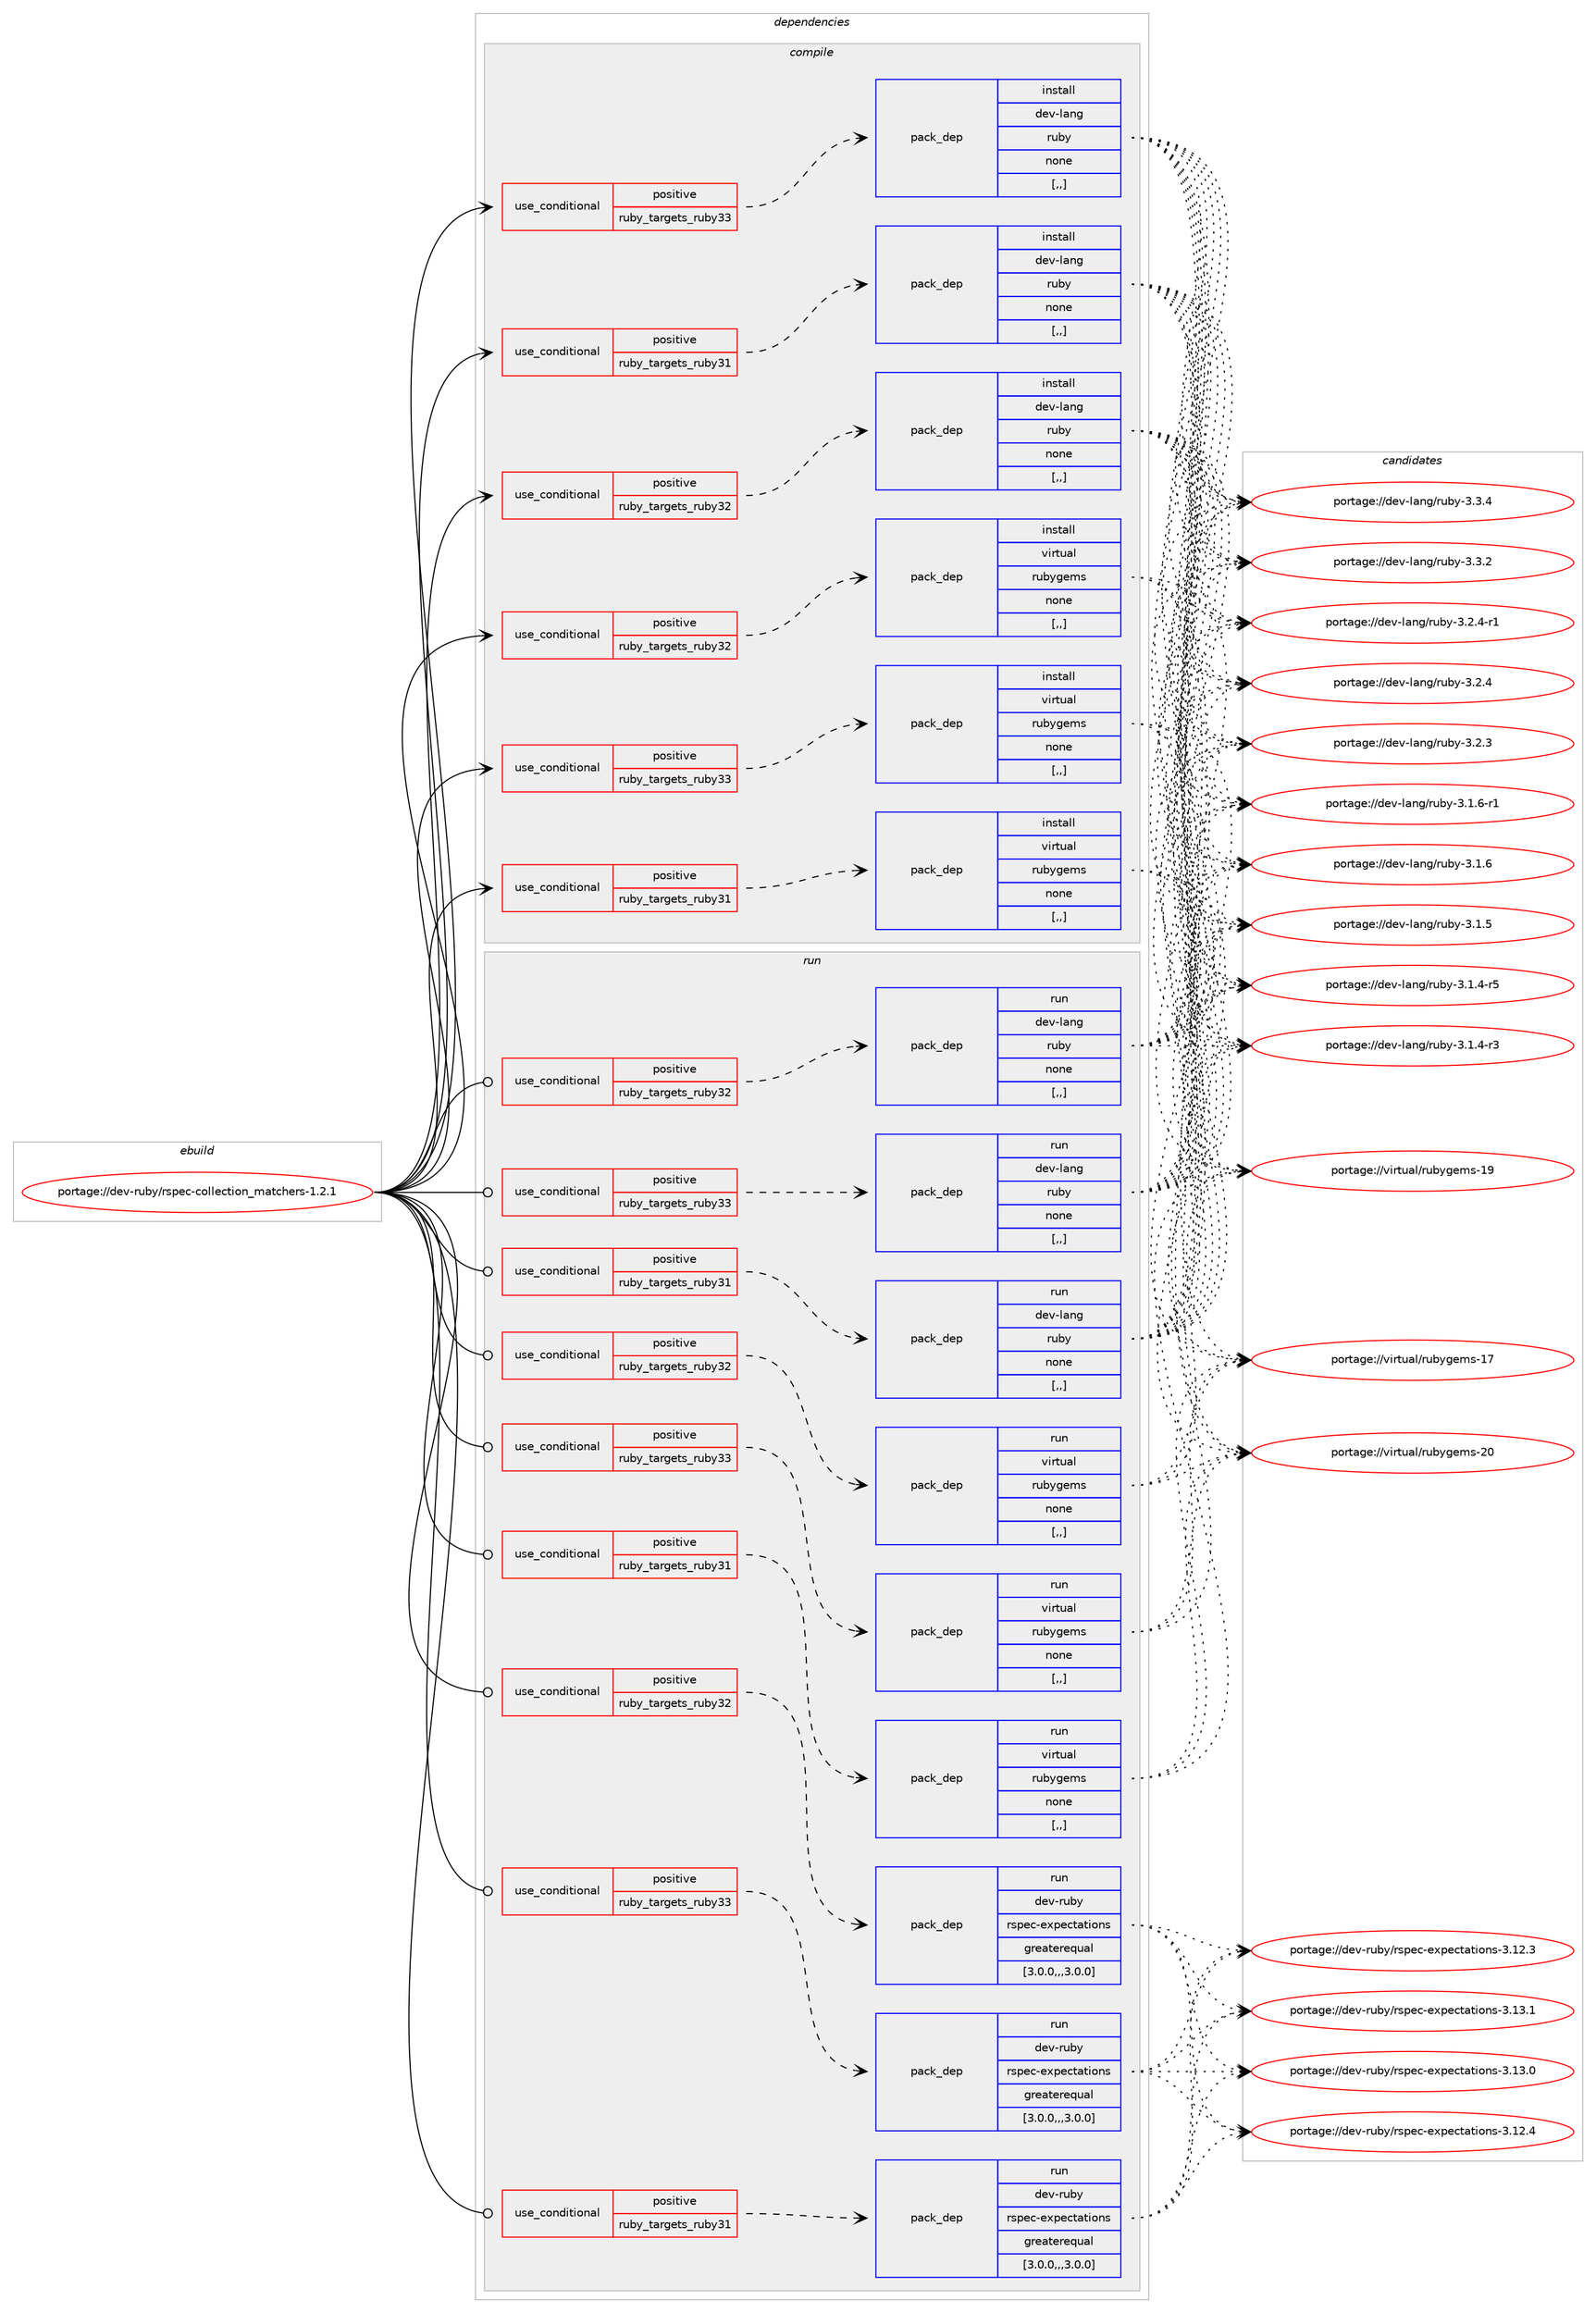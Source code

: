 digraph prolog {

# *************
# Graph options
# *************

newrank=true;
concentrate=true;
compound=true;
graph [rankdir=LR,fontname=Helvetica,fontsize=10,ranksep=1.5];#, ranksep=2.5, nodesep=0.2];
edge  [arrowhead=vee];
node  [fontname=Helvetica,fontsize=10];

# **********
# The ebuild
# **********

subgraph cluster_leftcol {
color=gray;
label=<<i>ebuild</i>>;
id [label="portage://dev-ruby/rspec-collection_matchers-1.2.1", color=red, width=4, href="../dev-ruby/rspec-collection_matchers-1.2.1.svg"];
}

# ****************
# The dependencies
# ****************

subgraph cluster_midcol {
color=gray;
label=<<i>dependencies</i>>;
subgraph cluster_compile {
fillcolor="#eeeeee";
style=filled;
label=<<i>compile</i>>;
subgraph cond54772 {
dependency199073 [label=<<TABLE BORDER="0" CELLBORDER="1" CELLSPACING="0" CELLPADDING="4"><TR><TD ROWSPAN="3" CELLPADDING="10">use_conditional</TD></TR><TR><TD>positive</TD></TR><TR><TD>ruby_targets_ruby31</TD></TR></TABLE>>, shape=none, color=red];
subgraph pack142933 {
dependency199074 [label=<<TABLE BORDER="0" CELLBORDER="1" CELLSPACING="0" CELLPADDING="4" WIDTH="220"><TR><TD ROWSPAN="6" CELLPADDING="30">pack_dep</TD></TR><TR><TD WIDTH="110">install</TD></TR><TR><TD>dev-lang</TD></TR><TR><TD>ruby</TD></TR><TR><TD>none</TD></TR><TR><TD>[,,]</TD></TR></TABLE>>, shape=none, color=blue];
}
dependency199073:e -> dependency199074:w [weight=20,style="dashed",arrowhead="vee"];
}
id:e -> dependency199073:w [weight=20,style="solid",arrowhead="vee"];
subgraph cond54773 {
dependency199075 [label=<<TABLE BORDER="0" CELLBORDER="1" CELLSPACING="0" CELLPADDING="4"><TR><TD ROWSPAN="3" CELLPADDING="10">use_conditional</TD></TR><TR><TD>positive</TD></TR><TR><TD>ruby_targets_ruby31</TD></TR></TABLE>>, shape=none, color=red];
subgraph pack142934 {
dependency199076 [label=<<TABLE BORDER="0" CELLBORDER="1" CELLSPACING="0" CELLPADDING="4" WIDTH="220"><TR><TD ROWSPAN="6" CELLPADDING="30">pack_dep</TD></TR><TR><TD WIDTH="110">install</TD></TR><TR><TD>virtual</TD></TR><TR><TD>rubygems</TD></TR><TR><TD>none</TD></TR><TR><TD>[,,]</TD></TR></TABLE>>, shape=none, color=blue];
}
dependency199075:e -> dependency199076:w [weight=20,style="dashed",arrowhead="vee"];
}
id:e -> dependency199075:w [weight=20,style="solid",arrowhead="vee"];
subgraph cond54774 {
dependency199077 [label=<<TABLE BORDER="0" CELLBORDER="1" CELLSPACING="0" CELLPADDING="4"><TR><TD ROWSPAN="3" CELLPADDING="10">use_conditional</TD></TR><TR><TD>positive</TD></TR><TR><TD>ruby_targets_ruby32</TD></TR></TABLE>>, shape=none, color=red];
subgraph pack142935 {
dependency199078 [label=<<TABLE BORDER="0" CELLBORDER="1" CELLSPACING="0" CELLPADDING="4" WIDTH="220"><TR><TD ROWSPAN="6" CELLPADDING="30">pack_dep</TD></TR><TR><TD WIDTH="110">install</TD></TR><TR><TD>dev-lang</TD></TR><TR><TD>ruby</TD></TR><TR><TD>none</TD></TR><TR><TD>[,,]</TD></TR></TABLE>>, shape=none, color=blue];
}
dependency199077:e -> dependency199078:w [weight=20,style="dashed",arrowhead="vee"];
}
id:e -> dependency199077:w [weight=20,style="solid",arrowhead="vee"];
subgraph cond54775 {
dependency199079 [label=<<TABLE BORDER="0" CELLBORDER="1" CELLSPACING="0" CELLPADDING="4"><TR><TD ROWSPAN="3" CELLPADDING="10">use_conditional</TD></TR><TR><TD>positive</TD></TR><TR><TD>ruby_targets_ruby32</TD></TR></TABLE>>, shape=none, color=red];
subgraph pack142936 {
dependency199080 [label=<<TABLE BORDER="0" CELLBORDER="1" CELLSPACING="0" CELLPADDING="4" WIDTH="220"><TR><TD ROWSPAN="6" CELLPADDING="30">pack_dep</TD></TR><TR><TD WIDTH="110">install</TD></TR><TR><TD>virtual</TD></TR><TR><TD>rubygems</TD></TR><TR><TD>none</TD></TR><TR><TD>[,,]</TD></TR></TABLE>>, shape=none, color=blue];
}
dependency199079:e -> dependency199080:w [weight=20,style="dashed",arrowhead="vee"];
}
id:e -> dependency199079:w [weight=20,style="solid",arrowhead="vee"];
subgraph cond54776 {
dependency199081 [label=<<TABLE BORDER="0" CELLBORDER="1" CELLSPACING="0" CELLPADDING="4"><TR><TD ROWSPAN="3" CELLPADDING="10">use_conditional</TD></TR><TR><TD>positive</TD></TR><TR><TD>ruby_targets_ruby33</TD></TR></TABLE>>, shape=none, color=red];
subgraph pack142937 {
dependency199082 [label=<<TABLE BORDER="0" CELLBORDER="1" CELLSPACING="0" CELLPADDING="4" WIDTH="220"><TR><TD ROWSPAN="6" CELLPADDING="30">pack_dep</TD></TR><TR><TD WIDTH="110">install</TD></TR><TR><TD>dev-lang</TD></TR><TR><TD>ruby</TD></TR><TR><TD>none</TD></TR><TR><TD>[,,]</TD></TR></TABLE>>, shape=none, color=blue];
}
dependency199081:e -> dependency199082:w [weight=20,style="dashed",arrowhead="vee"];
}
id:e -> dependency199081:w [weight=20,style="solid",arrowhead="vee"];
subgraph cond54777 {
dependency199083 [label=<<TABLE BORDER="0" CELLBORDER="1" CELLSPACING="0" CELLPADDING="4"><TR><TD ROWSPAN="3" CELLPADDING="10">use_conditional</TD></TR><TR><TD>positive</TD></TR><TR><TD>ruby_targets_ruby33</TD></TR></TABLE>>, shape=none, color=red];
subgraph pack142938 {
dependency199084 [label=<<TABLE BORDER="0" CELLBORDER="1" CELLSPACING="0" CELLPADDING="4" WIDTH="220"><TR><TD ROWSPAN="6" CELLPADDING="30">pack_dep</TD></TR><TR><TD WIDTH="110">install</TD></TR><TR><TD>virtual</TD></TR><TR><TD>rubygems</TD></TR><TR><TD>none</TD></TR><TR><TD>[,,]</TD></TR></TABLE>>, shape=none, color=blue];
}
dependency199083:e -> dependency199084:w [weight=20,style="dashed",arrowhead="vee"];
}
id:e -> dependency199083:w [weight=20,style="solid",arrowhead="vee"];
}
subgraph cluster_compileandrun {
fillcolor="#eeeeee";
style=filled;
label=<<i>compile and run</i>>;
}
subgraph cluster_run {
fillcolor="#eeeeee";
style=filled;
label=<<i>run</i>>;
subgraph cond54778 {
dependency199085 [label=<<TABLE BORDER="0" CELLBORDER="1" CELLSPACING="0" CELLPADDING="4"><TR><TD ROWSPAN="3" CELLPADDING="10">use_conditional</TD></TR><TR><TD>positive</TD></TR><TR><TD>ruby_targets_ruby31</TD></TR></TABLE>>, shape=none, color=red];
subgraph pack142939 {
dependency199086 [label=<<TABLE BORDER="0" CELLBORDER="1" CELLSPACING="0" CELLPADDING="4" WIDTH="220"><TR><TD ROWSPAN="6" CELLPADDING="30">pack_dep</TD></TR><TR><TD WIDTH="110">run</TD></TR><TR><TD>dev-lang</TD></TR><TR><TD>ruby</TD></TR><TR><TD>none</TD></TR><TR><TD>[,,]</TD></TR></TABLE>>, shape=none, color=blue];
}
dependency199085:e -> dependency199086:w [weight=20,style="dashed",arrowhead="vee"];
}
id:e -> dependency199085:w [weight=20,style="solid",arrowhead="odot"];
subgraph cond54779 {
dependency199087 [label=<<TABLE BORDER="0" CELLBORDER="1" CELLSPACING="0" CELLPADDING="4"><TR><TD ROWSPAN="3" CELLPADDING="10">use_conditional</TD></TR><TR><TD>positive</TD></TR><TR><TD>ruby_targets_ruby31</TD></TR></TABLE>>, shape=none, color=red];
subgraph pack142940 {
dependency199088 [label=<<TABLE BORDER="0" CELLBORDER="1" CELLSPACING="0" CELLPADDING="4" WIDTH="220"><TR><TD ROWSPAN="6" CELLPADDING="30">pack_dep</TD></TR><TR><TD WIDTH="110">run</TD></TR><TR><TD>dev-ruby</TD></TR><TR><TD>rspec-expectations</TD></TR><TR><TD>greaterequal</TD></TR><TR><TD>[3.0.0,,,3.0.0]</TD></TR></TABLE>>, shape=none, color=blue];
}
dependency199087:e -> dependency199088:w [weight=20,style="dashed",arrowhead="vee"];
}
id:e -> dependency199087:w [weight=20,style="solid",arrowhead="odot"];
subgraph cond54780 {
dependency199089 [label=<<TABLE BORDER="0" CELLBORDER="1" CELLSPACING="0" CELLPADDING="4"><TR><TD ROWSPAN="3" CELLPADDING="10">use_conditional</TD></TR><TR><TD>positive</TD></TR><TR><TD>ruby_targets_ruby31</TD></TR></TABLE>>, shape=none, color=red];
subgraph pack142941 {
dependency199090 [label=<<TABLE BORDER="0" CELLBORDER="1" CELLSPACING="0" CELLPADDING="4" WIDTH="220"><TR><TD ROWSPAN="6" CELLPADDING="30">pack_dep</TD></TR><TR><TD WIDTH="110">run</TD></TR><TR><TD>virtual</TD></TR><TR><TD>rubygems</TD></TR><TR><TD>none</TD></TR><TR><TD>[,,]</TD></TR></TABLE>>, shape=none, color=blue];
}
dependency199089:e -> dependency199090:w [weight=20,style="dashed",arrowhead="vee"];
}
id:e -> dependency199089:w [weight=20,style="solid",arrowhead="odot"];
subgraph cond54781 {
dependency199091 [label=<<TABLE BORDER="0" CELLBORDER="1" CELLSPACING="0" CELLPADDING="4"><TR><TD ROWSPAN="3" CELLPADDING="10">use_conditional</TD></TR><TR><TD>positive</TD></TR><TR><TD>ruby_targets_ruby32</TD></TR></TABLE>>, shape=none, color=red];
subgraph pack142942 {
dependency199092 [label=<<TABLE BORDER="0" CELLBORDER="1" CELLSPACING="0" CELLPADDING="4" WIDTH="220"><TR><TD ROWSPAN="6" CELLPADDING="30">pack_dep</TD></TR><TR><TD WIDTH="110">run</TD></TR><TR><TD>dev-lang</TD></TR><TR><TD>ruby</TD></TR><TR><TD>none</TD></TR><TR><TD>[,,]</TD></TR></TABLE>>, shape=none, color=blue];
}
dependency199091:e -> dependency199092:w [weight=20,style="dashed",arrowhead="vee"];
}
id:e -> dependency199091:w [weight=20,style="solid",arrowhead="odot"];
subgraph cond54782 {
dependency199093 [label=<<TABLE BORDER="0" CELLBORDER="1" CELLSPACING="0" CELLPADDING="4"><TR><TD ROWSPAN="3" CELLPADDING="10">use_conditional</TD></TR><TR><TD>positive</TD></TR><TR><TD>ruby_targets_ruby32</TD></TR></TABLE>>, shape=none, color=red];
subgraph pack142943 {
dependency199094 [label=<<TABLE BORDER="0" CELLBORDER="1" CELLSPACING="0" CELLPADDING="4" WIDTH="220"><TR><TD ROWSPAN="6" CELLPADDING="30">pack_dep</TD></TR><TR><TD WIDTH="110">run</TD></TR><TR><TD>dev-ruby</TD></TR><TR><TD>rspec-expectations</TD></TR><TR><TD>greaterequal</TD></TR><TR><TD>[3.0.0,,,3.0.0]</TD></TR></TABLE>>, shape=none, color=blue];
}
dependency199093:e -> dependency199094:w [weight=20,style="dashed",arrowhead="vee"];
}
id:e -> dependency199093:w [weight=20,style="solid",arrowhead="odot"];
subgraph cond54783 {
dependency199095 [label=<<TABLE BORDER="0" CELLBORDER="1" CELLSPACING="0" CELLPADDING="4"><TR><TD ROWSPAN="3" CELLPADDING="10">use_conditional</TD></TR><TR><TD>positive</TD></TR><TR><TD>ruby_targets_ruby32</TD></TR></TABLE>>, shape=none, color=red];
subgraph pack142944 {
dependency199096 [label=<<TABLE BORDER="0" CELLBORDER="1" CELLSPACING="0" CELLPADDING="4" WIDTH="220"><TR><TD ROWSPAN="6" CELLPADDING="30">pack_dep</TD></TR><TR><TD WIDTH="110">run</TD></TR><TR><TD>virtual</TD></TR><TR><TD>rubygems</TD></TR><TR><TD>none</TD></TR><TR><TD>[,,]</TD></TR></TABLE>>, shape=none, color=blue];
}
dependency199095:e -> dependency199096:w [weight=20,style="dashed",arrowhead="vee"];
}
id:e -> dependency199095:w [weight=20,style="solid",arrowhead="odot"];
subgraph cond54784 {
dependency199097 [label=<<TABLE BORDER="0" CELLBORDER="1" CELLSPACING="0" CELLPADDING="4"><TR><TD ROWSPAN="3" CELLPADDING="10">use_conditional</TD></TR><TR><TD>positive</TD></TR><TR><TD>ruby_targets_ruby33</TD></TR></TABLE>>, shape=none, color=red];
subgraph pack142945 {
dependency199098 [label=<<TABLE BORDER="0" CELLBORDER="1" CELLSPACING="0" CELLPADDING="4" WIDTH="220"><TR><TD ROWSPAN="6" CELLPADDING="30">pack_dep</TD></TR><TR><TD WIDTH="110">run</TD></TR><TR><TD>dev-lang</TD></TR><TR><TD>ruby</TD></TR><TR><TD>none</TD></TR><TR><TD>[,,]</TD></TR></TABLE>>, shape=none, color=blue];
}
dependency199097:e -> dependency199098:w [weight=20,style="dashed",arrowhead="vee"];
}
id:e -> dependency199097:w [weight=20,style="solid",arrowhead="odot"];
subgraph cond54785 {
dependency199099 [label=<<TABLE BORDER="0" CELLBORDER="1" CELLSPACING="0" CELLPADDING="4"><TR><TD ROWSPAN="3" CELLPADDING="10">use_conditional</TD></TR><TR><TD>positive</TD></TR><TR><TD>ruby_targets_ruby33</TD></TR></TABLE>>, shape=none, color=red];
subgraph pack142946 {
dependency199100 [label=<<TABLE BORDER="0" CELLBORDER="1" CELLSPACING="0" CELLPADDING="4" WIDTH="220"><TR><TD ROWSPAN="6" CELLPADDING="30">pack_dep</TD></TR><TR><TD WIDTH="110">run</TD></TR><TR><TD>dev-ruby</TD></TR><TR><TD>rspec-expectations</TD></TR><TR><TD>greaterequal</TD></TR><TR><TD>[3.0.0,,,3.0.0]</TD></TR></TABLE>>, shape=none, color=blue];
}
dependency199099:e -> dependency199100:w [weight=20,style="dashed",arrowhead="vee"];
}
id:e -> dependency199099:w [weight=20,style="solid",arrowhead="odot"];
subgraph cond54786 {
dependency199101 [label=<<TABLE BORDER="0" CELLBORDER="1" CELLSPACING="0" CELLPADDING="4"><TR><TD ROWSPAN="3" CELLPADDING="10">use_conditional</TD></TR><TR><TD>positive</TD></TR><TR><TD>ruby_targets_ruby33</TD></TR></TABLE>>, shape=none, color=red];
subgraph pack142947 {
dependency199102 [label=<<TABLE BORDER="0" CELLBORDER="1" CELLSPACING="0" CELLPADDING="4" WIDTH="220"><TR><TD ROWSPAN="6" CELLPADDING="30">pack_dep</TD></TR><TR><TD WIDTH="110">run</TD></TR><TR><TD>virtual</TD></TR><TR><TD>rubygems</TD></TR><TR><TD>none</TD></TR><TR><TD>[,,]</TD></TR></TABLE>>, shape=none, color=blue];
}
dependency199101:e -> dependency199102:w [weight=20,style="dashed",arrowhead="vee"];
}
id:e -> dependency199101:w [weight=20,style="solid",arrowhead="odot"];
}
}

# **************
# The candidates
# **************

subgraph cluster_choices {
rank=same;
color=gray;
label=<<i>candidates</i>>;

subgraph choice142933 {
color=black;
nodesep=1;
choice10010111845108971101034711411798121455146514652 [label="portage://dev-lang/ruby-3.3.4", color=red, width=4,href="../dev-lang/ruby-3.3.4.svg"];
choice10010111845108971101034711411798121455146514650 [label="portage://dev-lang/ruby-3.3.2", color=red, width=4,href="../dev-lang/ruby-3.3.2.svg"];
choice100101118451089711010347114117981214551465046524511449 [label="portage://dev-lang/ruby-3.2.4-r1", color=red, width=4,href="../dev-lang/ruby-3.2.4-r1.svg"];
choice10010111845108971101034711411798121455146504652 [label="portage://dev-lang/ruby-3.2.4", color=red, width=4,href="../dev-lang/ruby-3.2.4.svg"];
choice10010111845108971101034711411798121455146504651 [label="portage://dev-lang/ruby-3.2.3", color=red, width=4,href="../dev-lang/ruby-3.2.3.svg"];
choice100101118451089711010347114117981214551464946544511449 [label="portage://dev-lang/ruby-3.1.6-r1", color=red, width=4,href="../dev-lang/ruby-3.1.6-r1.svg"];
choice10010111845108971101034711411798121455146494654 [label="portage://dev-lang/ruby-3.1.6", color=red, width=4,href="../dev-lang/ruby-3.1.6.svg"];
choice10010111845108971101034711411798121455146494653 [label="portage://dev-lang/ruby-3.1.5", color=red, width=4,href="../dev-lang/ruby-3.1.5.svg"];
choice100101118451089711010347114117981214551464946524511453 [label="portage://dev-lang/ruby-3.1.4-r5", color=red, width=4,href="../dev-lang/ruby-3.1.4-r5.svg"];
choice100101118451089711010347114117981214551464946524511451 [label="portage://dev-lang/ruby-3.1.4-r3", color=red, width=4,href="../dev-lang/ruby-3.1.4-r3.svg"];
dependency199074:e -> choice10010111845108971101034711411798121455146514652:w [style=dotted,weight="100"];
dependency199074:e -> choice10010111845108971101034711411798121455146514650:w [style=dotted,weight="100"];
dependency199074:e -> choice100101118451089711010347114117981214551465046524511449:w [style=dotted,weight="100"];
dependency199074:e -> choice10010111845108971101034711411798121455146504652:w [style=dotted,weight="100"];
dependency199074:e -> choice10010111845108971101034711411798121455146504651:w [style=dotted,weight="100"];
dependency199074:e -> choice100101118451089711010347114117981214551464946544511449:w [style=dotted,weight="100"];
dependency199074:e -> choice10010111845108971101034711411798121455146494654:w [style=dotted,weight="100"];
dependency199074:e -> choice10010111845108971101034711411798121455146494653:w [style=dotted,weight="100"];
dependency199074:e -> choice100101118451089711010347114117981214551464946524511453:w [style=dotted,weight="100"];
dependency199074:e -> choice100101118451089711010347114117981214551464946524511451:w [style=dotted,weight="100"];
}
subgraph choice142934 {
color=black;
nodesep=1;
choice118105114116117971084711411798121103101109115455048 [label="portage://virtual/rubygems-20", color=red, width=4,href="../virtual/rubygems-20.svg"];
choice118105114116117971084711411798121103101109115454957 [label="portage://virtual/rubygems-19", color=red, width=4,href="../virtual/rubygems-19.svg"];
choice118105114116117971084711411798121103101109115454955 [label="portage://virtual/rubygems-17", color=red, width=4,href="../virtual/rubygems-17.svg"];
dependency199076:e -> choice118105114116117971084711411798121103101109115455048:w [style=dotted,weight="100"];
dependency199076:e -> choice118105114116117971084711411798121103101109115454957:w [style=dotted,weight="100"];
dependency199076:e -> choice118105114116117971084711411798121103101109115454955:w [style=dotted,weight="100"];
}
subgraph choice142935 {
color=black;
nodesep=1;
choice10010111845108971101034711411798121455146514652 [label="portage://dev-lang/ruby-3.3.4", color=red, width=4,href="../dev-lang/ruby-3.3.4.svg"];
choice10010111845108971101034711411798121455146514650 [label="portage://dev-lang/ruby-3.3.2", color=red, width=4,href="../dev-lang/ruby-3.3.2.svg"];
choice100101118451089711010347114117981214551465046524511449 [label="portage://dev-lang/ruby-3.2.4-r1", color=red, width=4,href="../dev-lang/ruby-3.2.4-r1.svg"];
choice10010111845108971101034711411798121455146504652 [label="portage://dev-lang/ruby-3.2.4", color=red, width=4,href="../dev-lang/ruby-3.2.4.svg"];
choice10010111845108971101034711411798121455146504651 [label="portage://dev-lang/ruby-3.2.3", color=red, width=4,href="../dev-lang/ruby-3.2.3.svg"];
choice100101118451089711010347114117981214551464946544511449 [label="portage://dev-lang/ruby-3.1.6-r1", color=red, width=4,href="../dev-lang/ruby-3.1.6-r1.svg"];
choice10010111845108971101034711411798121455146494654 [label="portage://dev-lang/ruby-3.1.6", color=red, width=4,href="../dev-lang/ruby-3.1.6.svg"];
choice10010111845108971101034711411798121455146494653 [label="portage://dev-lang/ruby-3.1.5", color=red, width=4,href="../dev-lang/ruby-3.1.5.svg"];
choice100101118451089711010347114117981214551464946524511453 [label="portage://dev-lang/ruby-3.1.4-r5", color=red, width=4,href="../dev-lang/ruby-3.1.4-r5.svg"];
choice100101118451089711010347114117981214551464946524511451 [label="portage://dev-lang/ruby-3.1.4-r3", color=red, width=4,href="../dev-lang/ruby-3.1.4-r3.svg"];
dependency199078:e -> choice10010111845108971101034711411798121455146514652:w [style=dotted,weight="100"];
dependency199078:e -> choice10010111845108971101034711411798121455146514650:w [style=dotted,weight="100"];
dependency199078:e -> choice100101118451089711010347114117981214551465046524511449:w [style=dotted,weight="100"];
dependency199078:e -> choice10010111845108971101034711411798121455146504652:w [style=dotted,weight="100"];
dependency199078:e -> choice10010111845108971101034711411798121455146504651:w [style=dotted,weight="100"];
dependency199078:e -> choice100101118451089711010347114117981214551464946544511449:w [style=dotted,weight="100"];
dependency199078:e -> choice10010111845108971101034711411798121455146494654:w [style=dotted,weight="100"];
dependency199078:e -> choice10010111845108971101034711411798121455146494653:w [style=dotted,weight="100"];
dependency199078:e -> choice100101118451089711010347114117981214551464946524511453:w [style=dotted,weight="100"];
dependency199078:e -> choice100101118451089711010347114117981214551464946524511451:w [style=dotted,weight="100"];
}
subgraph choice142936 {
color=black;
nodesep=1;
choice118105114116117971084711411798121103101109115455048 [label="portage://virtual/rubygems-20", color=red, width=4,href="../virtual/rubygems-20.svg"];
choice118105114116117971084711411798121103101109115454957 [label="portage://virtual/rubygems-19", color=red, width=4,href="../virtual/rubygems-19.svg"];
choice118105114116117971084711411798121103101109115454955 [label="portage://virtual/rubygems-17", color=red, width=4,href="../virtual/rubygems-17.svg"];
dependency199080:e -> choice118105114116117971084711411798121103101109115455048:w [style=dotted,weight="100"];
dependency199080:e -> choice118105114116117971084711411798121103101109115454957:w [style=dotted,weight="100"];
dependency199080:e -> choice118105114116117971084711411798121103101109115454955:w [style=dotted,weight="100"];
}
subgraph choice142937 {
color=black;
nodesep=1;
choice10010111845108971101034711411798121455146514652 [label="portage://dev-lang/ruby-3.3.4", color=red, width=4,href="../dev-lang/ruby-3.3.4.svg"];
choice10010111845108971101034711411798121455146514650 [label="portage://dev-lang/ruby-3.3.2", color=red, width=4,href="../dev-lang/ruby-3.3.2.svg"];
choice100101118451089711010347114117981214551465046524511449 [label="portage://dev-lang/ruby-3.2.4-r1", color=red, width=4,href="../dev-lang/ruby-3.2.4-r1.svg"];
choice10010111845108971101034711411798121455146504652 [label="portage://dev-lang/ruby-3.2.4", color=red, width=4,href="../dev-lang/ruby-3.2.4.svg"];
choice10010111845108971101034711411798121455146504651 [label="portage://dev-lang/ruby-3.2.3", color=red, width=4,href="../dev-lang/ruby-3.2.3.svg"];
choice100101118451089711010347114117981214551464946544511449 [label="portage://dev-lang/ruby-3.1.6-r1", color=red, width=4,href="../dev-lang/ruby-3.1.6-r1.svg"];
choice10010111845108971101034711411798121455146494654 [label="portage://dev-lang/ruby-3.1.6", color=red, width=4,href="../dev-lang/ruby-3.1.6.svg"];
choice10010111845108971101034711411798121455146494653 [label="portage://dev-lang/ruby-3.1.5", color=red, width=4,href="../dev-lang/ruby-3.1.5.svg"];
choice100101118451089711010347114117981214551464946524511453 [label="portage://dev-lang/ruby-3.1.4-r5", color=red, width=4,href="../dev-lang/ruby-3.1.4-r5.svg"];
choice100101118451089711010347114117981214551464946524511451 [label="portage://dev-lang/ruby-3.1.4-r3", color=red, width=4,href="../dev-lang/ruby-3.1.4-r3.svg"];
dependency199082:e -> choice10010111845108971101034711411798121455146514652:w [style=dotted,weight="100"];
dependency199082:e -> choice10010111845108971101034711411798121455146514650:w [style=dotted,weight="100"];
dependency199082:e -> choice100101118451089711010347114117981214551465046524511449:w [style=dotted,weight="100"];
dependency199082:e -> choice10010111845108971101034711411798121455146504652:w [style=dotted,weight="100"];
dependency199082:e -> choice10010111845108971101034711411798121455146504651:w [style=dotted,weight="100"];
dependency199082:e -> choice100101118451089711010347114117981214551464946544511449:w [style=dotted,weight="100"];
dependency199082:e -> choice10010111845108971101034711411798121455146494654:w [style=dotted,weight="100"];
dependency199082:e -> choice10010111845108971101034711411798121455146494653:w [style=dotted,weight="100"];
dependency199082:e -> choice100101118451089711010347114117981214551464946524511453:w [style=dotted,weight="100"];
dependency199082:e -> choice100101118451089711010347114117981214551464946524511451:w [style=dotted,weight="100"];
}
subgraph choice142938 {
color=black;
nodesep=1;
choice118105114116117971084711411798121103101109115455048 [label="portage://virtual/rubygems-20", color=red, width=4,href="../virtual/rubygems-20.svg"];
choice118105114116117971084711411798121103101109115454957 [label="portage://virtual/rubygems-19", color=red, width=4,href="../virtual/rubygems-19.svg"];
choice118105114116117971084711411798121103101109115454955 [label="portage://virtual/rubygems-17", color=red, width=4,href="../virtual/rubygems-17.svg"];
dependency199084:e -> choice118105114116117971084711411798121103101109115455048:w [style=dotted,weight="100"];
dependency199084:e -> choice118105114116117971084711411798121103101109115454957:w [style=dotted,weight="100"];
dependency199084:e -> choice118105114116117971084711411798121103101109115454955:w [style=dotted,weight="100"];
}
subgraph choice142939 {
color=black;
nodesep=1;
choice10010111845108971101034711411798121455146514652 [label="portage://dev-lang/ruby-3.3.4", color=red, width=4,href="../dev-lang/ruby-3.3.4.svg"];
choice10010111845108971101034711411798121455146514650 [label="portage://dev-lang/ruby-3.3.2", color=red, width=4,href="../dev-lang/ruby-3.3.2.svg"];
choice100101118451089711010347114117981214551465046524511449 [label="portage://dev-lang/ruby-3.2.4-r1", color=red, width=4,href="../dev-lang/ruby-3.2.4-r1.svg"];
choice10010111845108971101034711411798121455146504652 [label="portage://dev-lang/ruby-3.2.4", color=red, width=4,href="../dev-lang/ruby-3.2.4.svg"];
choice10010111845108971101034711411798121455146504651 [label="portage://dev-lang/ruby-3.2.3", color=red, width=4,href="../dev-lang/ruby-3.2.3.svg"];
choice100101118451089711010347114117981214551464946544511449 [label="portage://dev-lang/ruby-3.1.6-r1", color=red, width=4,href="../dev-lang/ruby-3.1.6-r1.svg"];
choice10010111845108971101034711411798121455146494654 [label="portage://dev-lang/ruby-3.1.6", color=red, width=4,href="../dev-lang/ruby-3.1.6.svg"];
choice10010111845108971101034711411798121455146494653 [label="portage://dev-lang/ruby-3.1.5", color=red, width=4,href="../dev-lang/ruby-3.1.5.svg"];
choice100101118451089711010347114117981214551464946524511453 [label="portage://dev-lang/ruby-3.1.4-r5", color=red, width=4,href="../dev-lang/ruby-3.1.4-r5.svg"];
choice100101118451089711010347114117981214551464946524511451 [label="portage://dev-lang/ruby-3.1.4-r3", color=red, width=4,href="../dev-lang/ruby-3.1.4-r3.svg"];
dependency199086:e -> choice10010111845108971101034711411798121455146514652:w [style=dotted,weight="100"];
dependency199086:e -> choice10010111845108971101034711411798121455146514650:w [style=dotted,weight="100"];
dependency199086:e -> choice100101118451089711010347114117981214551465046524511449:w [style=dotted,weight="100"];
dependency199086:e -> choice10010111845108971101034711411798121455146504652:w [style=dotted,weight="100"];
dependency199086:e -> choice10010111845108971101034711411798121455146504651:w [style=dotted,weight="100"];
dependency199086:e -> choice100101118451089711010347114117981214551464946544511449:w [style=dotted,weight="100"];
dependency199086:e -> choice10010111845108971101034711411798121455146494654:w [style=dotted,weight="100"];
dependency199086:e -> choice10010111845108971101034711411798121455146494653:w [style=dotted,weight="100"];
dependency199086:e -> choice100101118451089711010347114117981214551464946524511453:w [style=dotted,weight="100"];
dependency199086:e -> choice100101118451089711010347114117981214551464946524511451:w [style=dotted,weight="100"];
}
subgraph choice142940 {
color=black;
nodesep=1;
choice1001011184511411798121471141151121019945101120112101991169711610511111011545514649514649 [label="portage://dev-ruby/rspec-expectations-3.13.1", color=red, width=4,href="../dev-ruby/rspec-expectations-3.13.1.svg"];
choice1001011184511411798121471141151121019945101120112101991169711610511111011545514649514648 [label="portage://dev-ruby/rspec-expectations-3.13.0", color=red, width=4,href="../dev-ruby/rspec-expectations-3.13.0.svg"];
choice1001011184511411798121471141151121019945101120112101991169711610511111011545514649504652 [label="portage://dev-ruby/rspec-expectations-3.12.4", color=red, width=4,href="../dev-ruby/rspec-expectations-3.12.4.svg"];
choice1001011184511411798121471141151121019945101120112101991169711610511111011545514649504651 [label="portage://dev-ruby/rspec-expectations-3.12.3", color=red, width=4,href="../dev-ruby/rspec-expectations-3.12.3.svg"];
dependency199088:e -> choice1001011184511411798121471141151121019945101120112101991169711610511111011545514649514649:w [style=dotted,weight="100"];
dependency199088:e -> choice1001011184511411798121471141151121019945101120112101991169711610511111011545514649514648:w [style=dotted,weight="100"];
dependency199088:e -> choice1001011184511411798121471141151121019945101120112101991169711610511111011545514649504652:w [style=dotted,weight="100"];
dependency199088:e -> choice1001011184511411798121471141151121019945101120112101991169711610511111011545514649504651:w [style=dotted,weight="100"];
}
subgraph choice142941 {
color=black;
nodesep=1;
choice118105114116117971084711411798121103101109115455048 [label="portage://virtual/rubygems-20", color=red, width=4,href="../virtual/rubygems-20.svg"];
choice118105114116117971084711411798121103101109115454957 [label="portage://virtual/rubygems-19", color=red, width=4,href="../virtual/rubygems-19.svg"];
choice118105114116117971084711411798121103101109115454955 [label="portage://virtual/rubygems-17", color=red, width=4,href="../virtual/rubygems-17.svg"];
dependency199090:e -> choice118105114116117971084711411798121103101109115455048:w [style=dotted,weight="100"];
dependency199090:e -> choice118105114116117971084711411798121103101109115454957:w [style=dotted,weight="100"];
dependency199090:e -> choice118105114116117971084711411798121103101109115454955:w [style=dotted,weight="100"];
}
subgraph choice142942 {
color=black;
nodesep=1;
choice10010111845108971101034711411798121455146514652 [label="portage://dev-lang/ruby-3.3.4", color=red, width=4,href="../dev-lang/ruby-3.3.4.svg"];
choice10010111845108971101034711411798121455146514650 [label="portage://dev-lang/ruby-3.3.2", color=red, width=4,href="../dev-lang/ruby-3.3.2.svg"];
choice100101118451089711010347114117981214551465046524511449 [label="portage://dev-lang/ruby-3.2.4-r1", color=red, width=4,href="../dev-lang/ruby-3.2.4-r1.svg"];
choice10010111845108971101034711411798121455146504652 [label="portage://dev-lang/ruby-3.2.4", color=red, width=4,href="../dev-lang/ruby-3.2.4.svg"];
choice10010111845108971101034711411798121455146504651 [label="portage://dev-lang/ruby-3.2.3", color=red, width=4,href="../dev-lang/ruby-3.2.3.svg"];
choice100101118451089711010347114117981214551464946544511449 [label="portage://dev-lang/ruby-3.1.6-r1", color=red, width=4,href="../dev-lang/ruby-3.1.6-r1.svg"];
choice10010111845108971101034711411798121455146494654 [label="portage://dev-lang/ruby-3.1.6", color=red, width=4,href="../dev-lang/ruby-3.1.6.svg"];
choice10010111845108971101034711411798121455146494653 [label="portage://dev-lang/ruby-3.1.5", color=red, width=4,href="../dev-lang/ruby-3.1.5.svg"];
choice100101118451089711010347114117981214551464946524511453 [label="portage://dev-lang/ruby-3.1.4-r5", color=red, width=4,href="../dev-lang/ruby-3.1.4-r5.svg"];
choice100101118451089711010347114117981214551464946524511451 [label="portage://dev-lang/ruby-3.1.4-r3", color=red, width=4,href="../dev-lang/ruby-3.1.4-r3.svg"];
dependency199092:e -> choice10010111845108971101034711411798121455146514652:w [style=dotted,weight="100"];
dependency199092:e -> choice10010111845108971101034711411798121455146514650:w [style=dotted,weight="100"];
dependency199092:e -> choice100101118451089711010347114117981214551465046524511449:w [style=dotted,weight="100"];
dependency199092:e -> choice10010111845108971101034711411798121455146504652:w [style=dotted,weight="100"];
dependency199092:e -> choice10010111845108971101034711411798121455146504651:w [style=dotted,weight="100"];
dependency199092:e -> choice100101118451089711010347114117981214551464946544511449:w [style=dotted,weight="100"];
dependency199092:e -> choice10010111845108971101034711411798121455146494654:w [style=dotted,weight="100"];
dependency199092:e -> choice10010111845108971101034711411798121455146494653:w [style=dotted,weight="100"];
dependency199092:e -> choice100101118451089711010347114117981214551464946524511453:w [style=dotted,weight="100"];
dependency199092:e -> choice100101118451089711010347114117981214551464946524511451:w [style=dotted,weight="100"];
}
subgraph choice142943 {
color=black;
nodesep=1;
choice1001011184511411798121471141151121019945101120112101991169711610511111011545514649514649 [label="portage://dev-ruby/rspec-expectations-3.13.1", color=red, width=4,href="../dev-ruby/rspec-expectations-3.13.1.svg"];
choice1001011184511411798121471141151121019945101120112101991169711610511111011545514649514648 [label="portage://dev-ruby/rspec-expectations-3.13.0", color=red, width=4,href="../dev-ruby/rspec-expectations-3.13.0.svg"];
choice1001011184511411798121471141151121019945101120112101991169711610511111011545514649504652 [label="portage://dev-ruby/rspec-expectations-3.12.4", color=red, width=4,href="../dev-ruby/rspec-expectations-3.12.4.svg"];
choice1001011184511411798121471141151121019945101120112101991169711610511111011545514649504651 [label="portage://dev-ruby/rspec-expectations-3.12.3", color=red, width=4,href="../dev-ruby/rspec-expectations-3.12.3.svg"];
dependency199094:e -> choice1001011184511411798121471141151121019945101120112101991169711610511111011545514649514649:w [style=dotted,weight="100"];
dependency199094:e -> choice1001011184511411798121471141151121019945101120112101991169711610511111011545514649514648:w [style=dotted,weight="100"];
dependency199094:e -> choice1001011184511411798121471141151121019945101120112101991169711610511111011545514649504652:w [style=dotted,weight="100"];
dependency199094:e -> choice1001011184511411798121471141151121019945101120112101991169711610511111011545514649504651:w [style=dotted,weight="100"];
}
subgraph choice142944 {
color=black;
nodesep=1;
choice118105114116117971084711411798121103101109115455048 [label="portage://virtual/rubygems-20", color=red, width=4,href="../virtual/rubygems-20.svg"];
choice118105114116117971084711411798121103101109115454957 [label="portage://virtual/rubygems-19", color=red, width=4,href="../virtual/rubygems-19.svg"];
choice118105114116117971084711411798121103101109115454955 [label="portage://virtual/rubygems-17", color=red, width=4,href="../virtual/rubygems-17.svg"];
dependency199096:e -> choice118105114116117971084711411798121103101109115455048:w [style=dotted,weight="100"];
dependency199096:e -> choice118105114116117971084711411798121103101109115454957:w [style=dotted,weight="100"];
dependency199096:e -> choice118105114116117971084711411798121103101109115454955:w [style=dotted,weight="100"];
}
subgraph choice142945 {
color=black;
nodesep=1;
choice10010111845108971101034711411798121455146514652 [label="portage://dev-lang/ruby-3.3.4", color=red, width=4,href="../dev-lang/ruby-3.3.4.svg"];
choice10010111845108971101034711411798121455146514650 [label="portage://dev-lang/ruby-3.3.2", color=red, width=4,href="../dev-lang/ruby-3.3.2.svg"];
choice100101118451089711010347114117981214551465046524511449 [label="portage://dev-lang/ruby-3.2.4-r1", color=red, width=4,href="../dev-lang/ruby-3.2.4-r1.svg"];
choice10010111845108971101034711411798121455146504652 [label="portage://dev-lang/ruby-3.2.4", color=red, width=4,href="../dev-lang/ruby-3.2.4.svg"];
choice10010111845108971101034711411798121455146504651 [label="portage://dev-lang/ruby-3.2.3", color=red, width=4,href="../dev-lang/ruby-3.2.3.svg"];
choice100101118451089711010347114117981214551464946544511449 [label="portage://dev-lang/ruby-3.1.6-r1", color=red, width=4,href="../dev-lang/ruby-3.1.6-r1.svg"];
choice10010111845108971101034711411798121455146494654 [label="portage://dev-lang/ruby-3.1.6", color=red, width=4,href="../dev-lang/ruby-3.1.6.svg"];
choice10010111845108971101034711411798121455146494653 [label="portage://dev-lang/ruby-3.1.5", color=red, width=4,href="../dev-lang/ruby-3.1.5.svg"];
choice100101118451089711010347114117981214551464946524511453 [label="portage://dev-lang/ruby-3.1.4-r5", color=red, width=4,href="../dev-lang/ruby-3.1.4-r5.svg"];
choice100101118451089711010347114117981214551464946524511451 [label="portage://dev-lang/ruby-3.1.4-r3", color=red, width=4,href="../dev-lang/ruby-3.1.4-r3.svg"];
dependency199098:e -> choice10010111845108971101034711411798121455146514652:w [style=dotted,weight="100"];
dependency199098:e -> choice10010111845108971101034711411798121455146514650:w [style=dotted,weight="100"];
dependency199098:e -> choice100101118451089711010347114117981214551465046524511449:w [style=dotted,weight="100"];
dependency199098:e -> choice10010111845108971101034711411798121455146504652:w [style=dotted,weight="100"];
dependency199098:e -> choice10010111845108971101034711411798121455146504651:w [style=dotted,weight="100"];
dependency199098:e -> choice100101118451089711010347114117981214551464946544511449:w [style=dotted,weight="100"];
dependency199098:e -> choice10010111845108971101034711411798121455146494654:w [style=dotted,weight="100"];
dependency199098:e -> choice10010111845108971101034711411798121455146494653:w [style=dotted,weight="100"];
dependency199098:e -> choice100101118451089711010347114117981214551464946524511453:w [style=dotted,weight="100"];
dependency199098:e -> choice100101118451089711010347114117981214551464946524511451:w [style=dotted,weight="100"];
}
subgraph choice142946 {
color=black;
nodesep=1;
choice1001011184511411798121471141151121019945101120112101991169711610511111011545514649514649 [label="portage://dev-ruby/rspec-expectations-3.13.1", color=red, width=4,href="../dev-ruby/rspec-expectations-3.13.1.svg"];
choice1001011184511411798121471141151121019945101120112101991169711610511111011545514649514648 [label="portage://dev-ruby/rspec-expectations-3.13.0", color=red, width=4,href="../dev-ruby/rspec-expectations-3.13.0.svg"];
choice1001011184511411798121471141151121019945101120112101991169711610511111011545514649504652 [label="portage://dev-ruby/rspec-expectations-3.12.4", color=red, width=4,href="../dev-ruby/rspec-expectations-3.12.4.svg"];
choice1001011184511411798121471141151121019945101120112101991169711610511111011545514649504651 [label="portage://dev-ruby/rspec-expectations-3.12.3", color=red, width=4,href="../dev-ruby/rspec-expectations-3.12.3.svg"];
dependency199100:e -> choice1001011184511411798121471141151121019945101120112101991169711610511111011545514649514649:w [style=dotted,weight="100"];
dependency199100:e -> choice1001011184511411798121471141151121019945101120112101991169711610511111011545514649514648:w [style=dotted,weight="100"];
dependency199100:e -> choice1001011184511411798121471141151121019945101120112101991169711610511111011545514649504652:w [style=dotted,weight="100"];
dependency199100:e -> choice1001011184511411798121471141151121019945101120112101991169711610511111011545514649504651:w [style=dotted,weight="100"];
}
subgraph choice142947 {
color=black;
nodesep=1;
choice118105114116117971084711411798121103101109115455048 [label="portage://virtual/rubygems-20", color=red, width=4,href="../virtual/rubygems-20.svg"];
choice118105114116117971084711411798121103101109115454957 [label="portage://virtual/rubygems-19", color=red, width=4,href="../virtual/rubygems-19.svg"];
choice118105114116117971084711411798121103101109115454955 [label="portage://virtual/rubygems-17", color=red, width=4,href="../virtual/rubygems-17.svg"];
dependency199102:e -> choice118105114116117971084711411798121103101109115455048:w [style=dotted,weight="100"];
dependency199102:e -> choice118105114116117971084711411798121103101109115454957:w [style=dotted,weight="100"];
dependency199102:e -> choice118105114116117971084711411798121103101109115454955:w [style=dotted,weight="100"];
}
}

}
